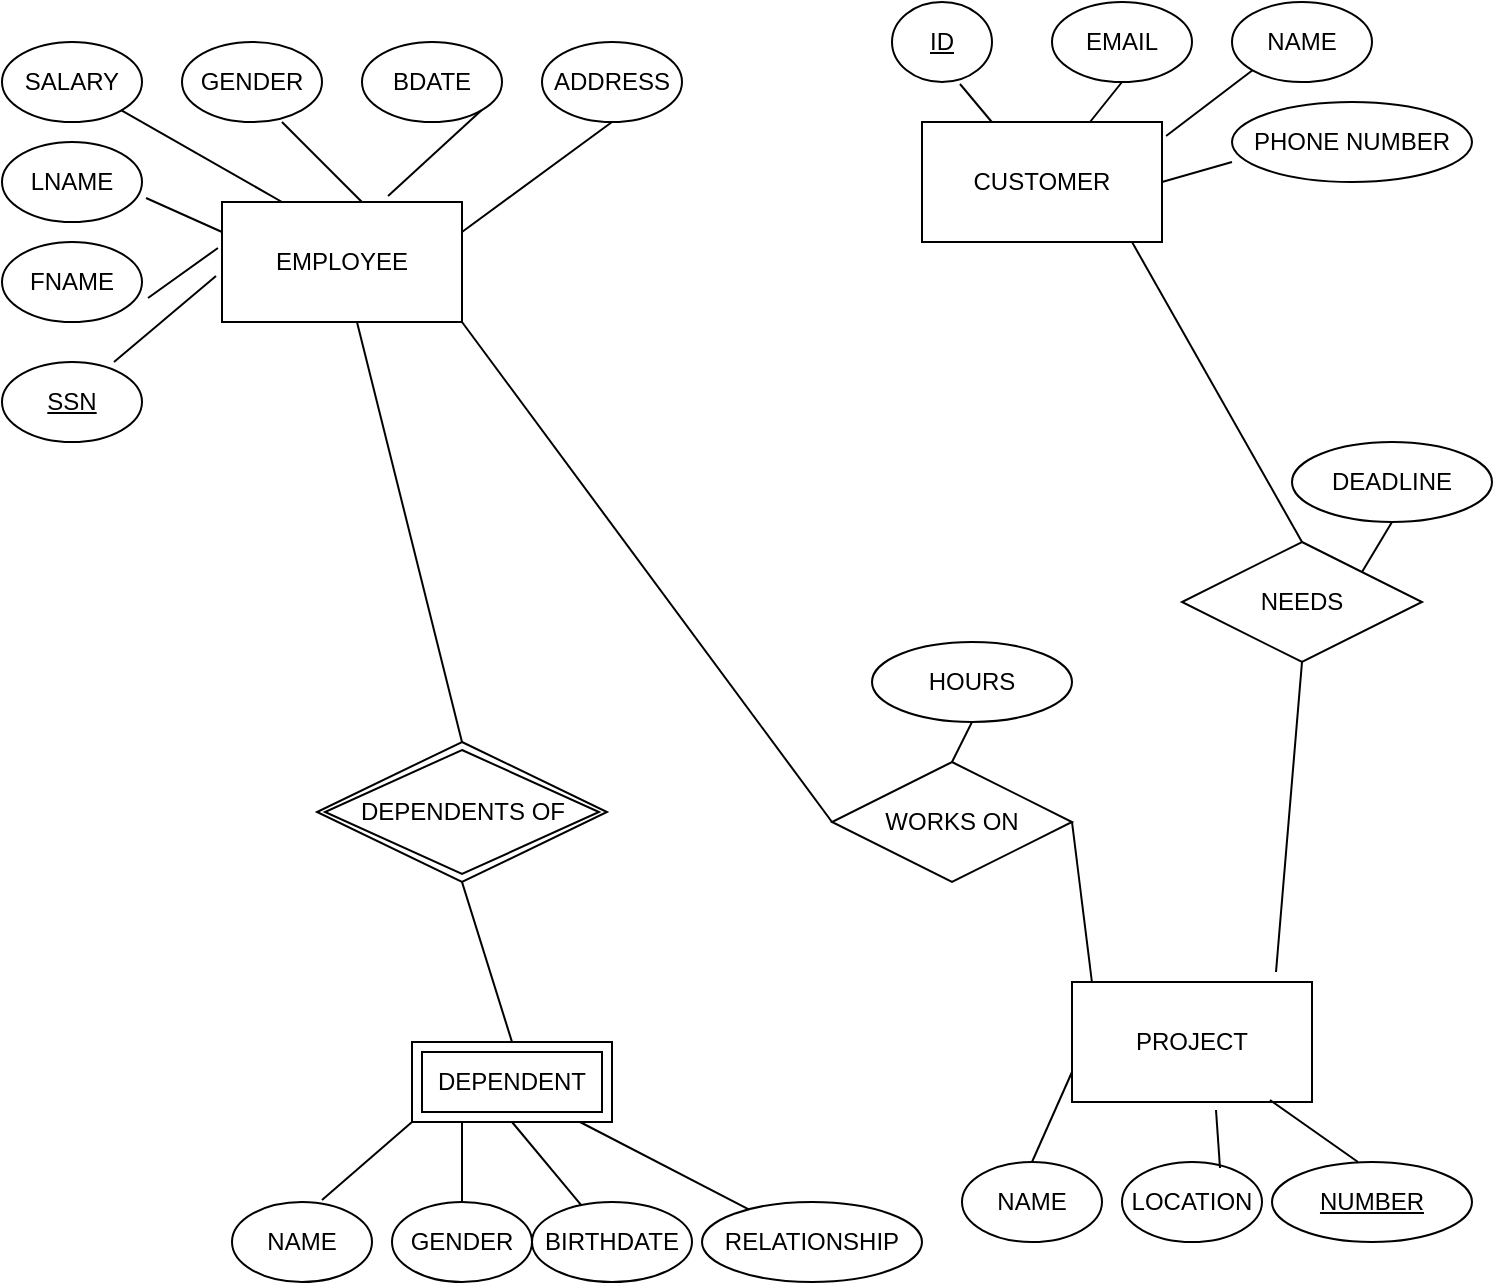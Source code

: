 <mxfile version="20.6.2" type="google"><diagram id="R2lEEEUBdFMjLlhIrx00" name="Page-1"><mxGraphModel grid="1" page="1" gridSize="10" guides="1" tooltips="1" connect="1" arrows="1" fold="1" pageScale="1" pageWidth="850" pageHeight="1100" math="0" shadow="0" extFonts="Permanent Marker^https://fonts.googleapis.com/css?family=Permanent+Marker"><root><mxCell id="0"/><mxCell id="1" parent="0"/><mxCell id="kXBTGSqMz721aPEpZWeb-2" value="EMPLOYEE" style="rounded=0;whiteSpace=wrap;html=1;" vertex="1" parent="1"><mxGeometry x="165" y="150" width="120" height="60" as="geometry"/></mxCell><mxCell id="kXBTGSqMz721aPEpZWeb-3" value="PROJECT" style="rounded=0;whiteSpace=wrap;html=1;" vertex="1" parent="1"><mxGeometry x="590" y="540" width="120" height="60" as="geometry"/></mxCell><mxCell id="kXBTGSqMz721aPEpZWeb-14" value="BDATE" style="ellipse;whiteSpace=wrap;html=1;" vertex="1" parent="1"><mxGeometry x="235" y="70" width="70" height="40" as="geometry"/></mxCell><mxCell id="kXBTGSqMz721aPEpZWeb-15" value="GENDER" style="ellipse;whiteSpace=wrap;html=1;" vertex="1" parent="1"><mxGeometry x="145" y="70" width="70" height="40" as="geometry"/></mxCell><mxCell id="kXBTGSqMz721aPEpZWeb-16" value="SALARY" style="ellipse;whiteSpace=wrap;html=1;" vertex="1" parent="1"><mxGeometry x="55" y="70" width="70" height="40" as="geometry"/></mxCell><mxCell id="kXBTGSqMz721aPEpZWeb-17" value="LNAME" style="ellipse;whiteSpace=wrap;html=1;" vertex="1" parent="1"><mxGeometry x="55" y="120" width="70" height="40" as="geometry"/></mxCell><mxCell id="kXBTGSqMz721aPEpZWeb-18" value="FNAME" style="ellipse;whiteSpace=wrap;html=1;" vertex="1" parent="1"><mxGeometry x="55" y="170" width="70" height="40" as="geometry"/></mxCell><mxCell id="kXBTGSqMz721aPEpZWeb-19" value="ADDRESS" style="ellipse;whiteSpace=wrap;html=1;" vertex="1" parent="1"><mxGeometry x="325" y="70" width="70" height="40" as="geometry"/></mxCell><mxCell id="kXBTGSqMz721aPEpZWeb-23" value="" style="endArrow=none;html=1;rounded=0;entryX=-0.025;entryY=0.617;entryDx=0;entryDy=0;entryPerimeter=0;exitX=0.8;exitY=0;exitDx=0;exitDy=0;exitPerimeter=0;" edge="1" parent="1" source="kXBTGSqMz721aPEpZWeb-89" target="kXBTGSqMz721aPEpZWeb-2"><mxGeometry width="50" height="50" relative="1" as="geometry"><mxPoint x="125" y="240" as="sourcePoint"/><mxPoint x="185" y="220" as="targetPoint"/></mxGeometry></mxCell><mxCell id="kXBTGSqMz721aPEpZWeb-24" value="" style="endArrow=none;html=1;rounded=0;entryX=-0.017;entryY=0.383;entryDx=0;entryDy=0;entryPerimeter=0;exitX=1.043;exitY=0.7;exitDx=0;exitDy=0;exitPerimeter=0;" edge="1" parent="1" source="kXBTGSqMz721aPEpZWeb-18" target="kXBTGSqMz721aPEpZWeb-2"><mxGeometry width="50" height="50" relative="1" as="geometry"><mxPoint x="115" y="213.98" as="sourcePoint"/><mxPoint x="182" y="190" as="targetPoint"/></mxGeometry></mxCell><mxCell id="kXBTGSqMz721aPEpZWeb-26" value="" style="endArrow=none;html=1;rounded=0;entryX=0;entryY=0.25;entryDx=0;entryDy=0;exitX=1.029;exitY=0.7;exitDx=0;exitDy=0;exitPerimeter=0;" edge="1" parent="1" source="kXBTGSqMz721aPEpZWeb-17" target="kXBTGSqMz721aPEpZWeb-2"><mxGeometry width="50" height="50" relative="1" as="geometry"><mxPoint x="135" y="170" as="sourcePoint"/><mxPoint x="185" y="120" as="targetPoint"/></mxGeometry></mxCell><mxCell id="kXBTGSqMz721aPEpZWeb-27" value="" style="endArrow=none;html=1;rounded=0;entryX=0.25;entryY=0;entryDx=0;entryDy=0;" edge="1" parent="1" source="kXBTGSqMz721aPEpZWeb-16" target="kXBTGSqMz721aPEpZWeb-2"><mxGeometry width="50" height="50" relative="1" as="geometry"><mxPoint x="135" y="151.99" as="sourcePoint"/><mxPoint x="202" y="128.01" as="targetPoint"/></mxGeometry></mxCell><mxCell id="kXBTGSqMz721aPEpZWeb-28" value="" style="endArrow=none;html=1;rounded=0;entryX=0.583;entryY=0;entryDx=0;entryDy=0;entryPerimeter=0;exitX=0.714;exitY=1;exitDx=0;exitDy=0;exitPerimeter=0;" edge="1" parent="1" source="kXBTGSqMz721aPEpZWeb-15" target="kXBTGSqMz721aPEpZWeb-2"><mxGeometry width="50" height="50" relative="1" as="geometry"><mxPoint x="195" y="143.98" as="sourcePoint"/><mxPoint x="262" y="120.0" as="targetPoint"/></mxGeometry></mxCell><mxCell id="kXBTGSqMz721aPEpZWeb-29" value="" style="endArrow=none;html=1;rounded=0;entryX=1;entryY=1;entryDx=0;entryDy=0;exitX=0.692;exitY=-0.05;exitDx=0;exitDy=0;exitPerimeter=0;" edge="1" parent="1" source="kXBTGSqMz721aPEpZWeb-2" target="kXBTGSqMz721aPEpZWeb-14"><mxGeometry width="50" height="50" relative="1" as="geometry"><mxPoint x="245" y="151.99" as="sourcePoint"/><mxPoint x="312" y="128.01" as="targetPoint"/></mxGeometry></mxCell><mxCell id="kXBTGSqMz721aPEpZWeb-30" value="" style="endArrow=none;html=1;rounded=0;entryX=0.5;entryY=1;entryDx=0;entryDy=0;exitX=1;exitY=0.25;exitDx=0;exitDy=0;" edge="1" parent="1" source="kXBTGSqMz721aPEpZWeb-2" target="kXBTGSqMz721aPEpZWeb-19"><mxGeometry width="50" height="50" relative="1" as="geometry"><mxPoint x="305" y="160" as="sourcePoint"/><mxPoint x="372" y="136.02" as="targetPoint"/></mxGeometry></mxCell><mxCell id="kXBTGSqMz721aPEpZWeb-31" value="NAME" style="ellipse;whiteSpace=wrap;html=1;" vertex="1" parent="1"><mxGeometry x="170" y="650" width="70" height="40" as="geometry"/></mxCell><mxCell id="kXBTGSqMz721aPEpZWeb-32" value="GENDER" style="ellipse;whiteSpace=wrap;html=1;" vertex="1" parent="1"><mxGeometry x="250" y="650" width="70" height="40" as="geometry"/></mxCell><mxCell id="kXBTGSqMz721aPEpZWeb-33" value="BIRTHDATE" style="ellipse;whiteSpace=wrap;html=1;" vertex="1" parent="1"><mxGeometry x="320" y="650" width="80" height="40" as="geometry"/></mxCell><mxCell id="kXBTGSqMz721aPEpZWeb-34" value="RELATIONSHIP" style="ellipse;whiteSpace=wrap;html=1;" vertex="1" parent="1"><mxGeometry x="405" y="650" width="110" height="40" as="geometry"/></mxCell><mxCell id="kXBTGSqMz721aPEpZWeb-35" value="" style="endArrow=none;html=1;rounded=0;entryX=0;entryY=1;entryDx=0;entryDy=0;exitX=0.643;exitY=-0.025;exitDx=0;exitDy=0;exitPerimeter=0;" edge="1" parent="1" source="kXBTGSqMz721aPEpZWeb-31" target="kXBTGSqMz721aPEpZWeb-70"><mxGeometry width="50" height="50" relative="1" as="geometry"><mxPoint x="200" y="650" as="sourcePoint"/><mxPoint x="260" y="620" as="targetPoint"/></mxGeometry></mxCell><mxCell id="kXBTGSqMz721aPEpZWeb-37" value="" style="endArrow=none;html=1;rounded=0;entryX=0.25;entryY=1;entryDx=0;entryDy=0;exitX=0.5;exitY=0;exitDx=0;exitDy=0;" edge="1" parent="1" source="kXBTGSqMz721aPEpZWeb-32" target="kXBTGSqMz721aPEpZWeb-70"><mxGeometry width="50" height="50" relative="1" as="geometry"><mxPoint x="250.0" y="664" as="sourcePoint"/><mxPoint x="301" y="620" as="targetPoint"/></mxGeometry></mxCell><mxCell id="kXBTGSqMz721aPEpZWeb-38" value="" style="endArrow=none;html=1;rounded=0;entryX=0.5;entryY=1;entryDx=0;entryDy=0;" edge="1" parent="1" source="kXBTGSqMz721aPEpZWeb-33" target="kXBTGSqMz721aPEpZWeb-70"><mxGeometry width="50" height="50" relative="1" as="geometry"><mxPoint x="327.5" y="664" as="sourcePoint"/><mxPoint x="335" y="620" as="targetPoint"/></mxGeometry></mxCell><mxCell id="kXBTGSqMz721aPEpZWeb-40" value="" style="endArrow=none;html=1;rounded=0;entryX=0.84;entryY=1;entryDx=0;entryDy=0;entryPerimeter=0;" edge="1" parent="1" source="kXBTGSqMz721aPEpZWeb-34" target="kXBTGSqMz721aPEpZWeb-70"><mxGeometry width="50" height="50" relative="1" as="geometry"><mxPoint x="397.385" y="643.77" as="sourcePoint"/><mxPoint x="360" y="600" as="targetPoint"/></mxGeometry></mxCell><mxCell id="kXBTGSqMz721aPEpZWeb-48" value="CUSTOMER" style="rounded=0;whiteSpace=wrap;html=1;" vertex="1" parent="1"><mxGeometry x="515" y="110" width="120" height="60" as="geometry"/></mxCell><mxCell id="kXBTGSqMz721aPEpZWeb-50" value="NAME" style="ellipse;whiteSpace=wrap;html=1;" vertex="1" parent="1"><mxGeometry x="535" y="630" width="70" height="40" as="geometry"/></mxCell><mxCell id="kXBTGSqMz721aPEpZWeb-53" value="" style="endArrow=none;html=1;rounded=0;entryX=0;entryY=0.75;entryDx=0;entryDy=0;exitX=0.5;exitY=0;exitDx=0;exitDy=0;" edge="1" parent="1" source="kXBTGSqMz721aPEpZWeb-50" target="kXBTGSqMz721aPEpZWeb-3"><mxGeometry width="50" height="50" relative="1" as="geometry"><mxPoint x="510" y="625" as="sourcePoint"/><mxPoint x="560" y="575" as="targetPoint"/></mxGeometry></mxCell><mxCell id="kXBTGSqMz721aPEpZWeb-54" value="LOCATION" style="ellipse;whiteSpace=wrap;html=1;" vertex="1" parent="1"><mxGeometry x="615" y="630" width="70" height="40" as="geometry"/></mxCell><mxCell id="kXBTGSqMz721aPEpZWeb-55" value="" style="endArrow=none;html=1;rounded=0;entryX=0.6;entryY=1.067;entryDx=0;entryDy=0;entryPerimeter=0;exitX=0.7;exitY=0.075;exitDx=0;exitDy=0;exitPerimeter=0;" edge="1" parent="1" source="kXBTGSqMz721aPEpZWeb-54" target="kXBTGSqMz721aPEpZWeb-3"><mxGeometry width="50" height="50" relative="1" as="geometry"><mxPoint x="685" y="665" as="sourcePoint"/><mxPoint x="735" y="615" as="targetPoint"/></mxGeometry></mxCell><mxCell id="kXBTGSqMz721aPEpZWeb-57" value="" style="endArrow=none;html=1;rounded=0;exitX=0.43;exitY=0;exitDx=0;exitDy=0;entryX=0.825;entryY=0.983;entryDx=0;entryDy=0;entryPerimeter=0;exitPerimeter=0;" edge="1" parent="1" source="kXBTGSqMz721aPEpZWeb-90" target="kXBTGSqMz721aPEpZWeb-3"><mxGeometry width="50" height="50" relative="1" as="geometry"><mxPoint x="735" y="630" as="sourcePoint"/><mxPoint x="790" y="575" as="targetPoint"/></mxGeometry></mxCell><mxCell id="kXBTGSqMz721aPEpZWeb-60" value="EMAIL" style="ellipse;whiteSpace=wrap;html=1;" vertex="1" parent="1"><mxGeometry x="580" y="50" width="70" height="40" as="geometry"/></mxCell><mxCell id="kXBTGSqMz721aPEpZWeb-62" value="NAME" style="ellipse;whiteSpace=wrap;html=1;" vertex="1" parent="1"><mxGeometry x="670" y="50" width="70" height="40" as="geometry"/></mxCell><mxCell id="kXBTGSqMz721aPEpZWeb-63" value="PHONE NUMBER" style="ellipse;whiteSpace=wrap;html=1;" vertex="1" parent="1"><mxGeometry x="670" y="100" width="120" height="40" as="geometry"/></mxCell><mxCell id="kXBTGSqMz721aPEpZWeb-65" value="" style="endArrow=none;html=1;rounded=0;entryX=0;entryY=0.75;entryDx=0;entryDy=0;entryPerimeter=0;exitX=1;exitY=0.5;exitDx=0;exitDy=0;" edge="1" parent="1" source="kXBTGSqMz721aPEpZWeb-48" target="kXBTGSqMz721aPEpZWeb-63"><mxGeometry width="50" height="50" relative="1" as="geometry"><mxPoint x="650" y="200" as="sourcePoint"/><mxPoint x="700" y="150" as="targetPoint"/></mxGeometry></mxCell><mxCell id="kXBTGSqMz721aPEpZWeb-66" value="" style="endArrow=none;html=1;rounded=0;entryX=0;entryY=1;entryDx=0;entryDy=0;exitX=1.017;exitY=0.117;exitDx=0;exitDy=0;exitPerimeter=0;" edge="1" parent="1" source="kXBTGSqMz721aPEpZWeb-48" target="kXBTGSqMz721aPEpZWeb-62"><mxGeometry width="50" height="50" relative="1" as="geometry"><mxPoint x="640" y="150" as="sourcePoint"/><mxPoint x="680" y="140" as="targetPoint"/></mxGeometry></mxCell><mxCell id="kXBTGSqMz721aPEpZWeb-67" value="" style="endArrow=none;html=1;rounded=0;entryX=0.5;entryY=1;entryDx=0;entryDy=0;" edge="1" parent="1" source="kXBTGSqMz721aPEpZWeb-48" target="kXBTGSqMz721aPEpZWeb-60"><mxGeometry width="50" height="50" relative="1" as="geometry"><mxPoint x="650" y="160" as="sourcePoint"/><mxPoint x="690" y="150" as="targetPoint"/></mxGeometry></mxCell><mxCell id="kXBTGSqMz721aPEpZWeb-68" value="" style="endArrow=none;html=1;rounded=0;entryX=0.68;entryY=1.025;entryDx=0;entryDy=0;entryPerimeter=0;" edge="1" parent="1" source="kXBTGSqMz721aPEpZWeb-48" target="kXBTGSqMz721aPEpZWeb-92"><mxGeometry width="50" height="50" relative="1" as="geometry"><mxPoint x="660" y="170" as="sourcePoint"/><mxPoint x="539" y="89" as="targetPoint"/></mxGeometry></mxCell><mxCell id="kXBTGSqMz721aPEpZWeb-69" value="DEPENDENTS OF" style="shape=rhombus;double=1;perimeter=rhombusPerimeter;whiteSpace=wrap;html=1;align=center;" vertex="1" parent="1"><mxGeometry x="212.5" y="420" width="145" height="70" as="geometry"/></mxCell><mxCell id="kXBTGSqMz721aPEpZWeb-70" value="DEPENDENT" style="shape=ext;margin=3;double=1;whiteSpace=wrap;html=1;align=center;" vertex="1" parent="1"><mxGeometry x="260" y="570" width="100" height="40" as="geometry"/></mxCell><mxCell id="kXBTGSqMz721aPEpZWeb-73" value="" style="endArrow=none;html=1;rounded=0;exitX=0.5;exitY=0;exitDx=0;exitDy=0;" edge="1" parent="1" source="kXBTGSqMz721aPEpZWeb-69" target="kXBTGSqMz721aPEpZWeb-2"><mxGeometry relative="1" as="geometry"><mxPoint x="75" y="300" as="sourcePoint"/><mxPoint x="235" y="300" as="targetPoint"/></mxGeometry></mxCell><mxCell id="kXBTGSqMz721aPEpZWeb-74" value="" style="endArrow=none;html=1;rounded=0;exitX=0.5;exitY=0;exitDx=0;exitDy=0;entryX=0.5;entryY=1;entryDx=0;entryDy=0;" edge="1" parent="1" source="kXBTGSqMz721aPEpZWeb-70" target="kXBTGSqMz721aPEpZWeb-69"><mxGeometry relative="1" as="geometry"><mxPoint x="30" y="540" as="sourcePoint"/><mxPoint x="55.776" y="425" as="targetPoint"/></mxGeometry></mxCell><mxCell id="kXBTGSqMz721aPEpZWeb-75" value="NEEDS" style="shape=rhombus;perimeter=rhombusPerimeter;whiteSpace=wrap;html=1;align=center;" vertex="1" parent="1"><mxGeometry x="645" y="320" width="120" height="60" as="geometry"/></mxCell><mxCell id="kXBTGSqMz721aPEpZWeb-77" value="" style="endArrow=none;html=1;rounded=0;entryX=0.875;entryY=1;entryDx=0;entryDy=0;entryPerimeter=0;exitX=0.5;exitY=0;exitDx=0;exitDy=0;" edge="1" parent="1" source="kXBTGSqMz721aPEpZWeb-75" target="kXBTGSqMz721aPEpZWeb-48"><mxGeometry relative="1" as="geometry"><mxPoint x="320" y="370" as="sourcePoint"/><mxPoint x="620" y="180" as="targetPoint"/></mxGeometry></mxCell><mxCell id="kXBTGSqMz721aPEpZWeb-78" value="" style="endArrow=none;html=1;rounded=0;entryX=0.5;entryY=1;entryDx=0;entryDy=0;exitX=0.85;exitY=-0.083;exitDx=0;exitDy=0;exitPerimeter=0;" edge="1" parent="1" source="kXBTGSqMz721aPEpZWeb-3" target="kXBTGSqMz721aPEpZWeb-75"><mxGeometry relative="1" as="geometry"><mxPoint x="660" y="460" as="sourcePoint"/><mxPoint x="640" y="350" as="targetPoint"/></mxGeometry></mxCell><mxCell id="kXBTGSqMz721aPEpZWeb-79" style="edgeStyle=none;rounded=0;orthogonalLoop=1;jettySize=auto;html=1;entryX=0.5;entryY=1;entryDx=0;entryDy=0;" edge="1" parent="1" source="kXBTGSqMz721aPEpZWeb-75" target="kXBTGSqMz721aPEpZWeb-75"><mxGeometry relative="1" as="geometry"/></mxCell><mxCell id="kXBTGSqMz721aPEpZWeb-80" value="WORKS ON" style="shape=rhombus;perimeter=rhombusPerimeter;whiteSpace=wrap;html=1;align=center;" vertex="1" parent="1"><mxGeometry x="470" y="430" width="120" height="60" as="geometry"/></mxCell><mxCell id="kXBTGSqMz721aPEpZWeb-81" value="" style="endArrow=none;html=1;rounded=0;entryX=0.083;entryY=0;entryDx=0;entryDy=0;entryPerimeter=0;exitX=1;exitY=0.5;exitDx=0;exitDy=0;" edge="1" parent="1" source="kXBTGSqMz721aPEpZWeb-80" target="kXBTGSqMz721aPEpZWeb-3"><mxGeometry relative="1" as="geometry"><mxPoint x="320" y="370" as="sourcePoint"/><mxPoint x="480" y="370" as="targetPoint"/></mxGeometry></mxCell><mxCell id="kXBTGSqMz721aPEpZWeb-82" value="" style="endArrow=none;html=1;rounded=0;entryX=0;entryY=0.5;entryDx=0;entryDy=0;exitX=1;exitY=1;exitDx=0;exitDy=0;" edge="1" parent="1" source="kXBTGSqMz721aPEpZWeb-2" target="kXBTGSqMz721aPEpZWeb-80"><mxGeometry relative="1" as="geometry"><mxPoint x="180.02" y="250" as="sourcePoint"/><mxPoint x="339.98" y="400" as="targetPoint"/></mxGeometry></mxCell><mxCell id="kXBTGSqMz721aPEpZWeb-86" value="" style="endArrow=none;html=1;rounded=0;entryX=0.5;entryY=1;entryDx=0;entryDy=0;exitX=0.5;exitY=0;exitDx=0;exitDy=0;" edge="1" parent="1" source="kXBTGSqMz721aPEpZWeb-80" target="kXBTGSqMz721aPEpZWeb-93"><mxGeometry relative="1" as="geometry"><mxPoint x="320" y="370" as="sourcePoint"/><mxPoint x="538.18" y="414.142" as="targetPoint"/></mxGeometry></mxCell><mxCell id="kXBTGSqMz721aPEpZWeb-87" value="DEADLINE" style="ellipse;whiteSpace=wrap;html=1;align=center;" vertex="1" parent="1"><mxGeometry x="700" y="270" width="100" height="40" as="geometry"/></mxCell><mxCell id="kXBTGSqMz721aPEpZWeb-88" value="" style="endArrow=none;html=1;rounded=0;entryX=0.5;entryY=1;entryDx=0;entryDy=0;exitX=1;exitY=0;exitDx=0;exitDy=0;" edge="1" parent="1" source="kXBTGSqMz721aPEpZWeb-75" target="kXBTGSqMz721aPEpZWeb-87"><mxGeometry relative="1" as="geometry"><mxPoint x="320" y="340" as="sourcePoint"/><mxPoint x="480" y="340" as="targetPoint"/></mxGeometry></mxCell><mxCell id="kXBTGSqMz721aPEpZWeb-89" value="SSN" style="ellipse;whiteSpace=wrap;html=1;align=center;fontStyle=4;" vertex="1" parent="1"><mxGeometry x="55" y="230" width="70" height="40" as="geometry"/></mxCell><mxCell id="kXBTGSqMz721aPEpZWeb-90" value="NUMBER" style="ellipse;whiteSpace=wrap;html=1;align=center;fontStyle=4;" vertex="1" parent="1"><mxGeometry x="690" y="630" width="100" height="40" as="geometry"/></mxCell><mxCell id="kXBTGSqMz721aPEpZWeb-92" value="ID" style="ellipse;whiteSpace=wrap;html=1;align=center;fontStyle=4;" vertex="1" parent="1"><mxGeometry x="500" y="50" width="50" height="40" as="geometry"/></mxCell><mxCell id="kXBTGSqMz721aPEpZWeb-93" value="HOURS" style="ellipse;whiteSpace=wrap;html=1;align=center;" vertex="1" parent="1"><mxGeometry x="490" y="370" width="100" height="40" as="geometry"/></mxCell></root></mxGraphModel></diagram></mxfile>